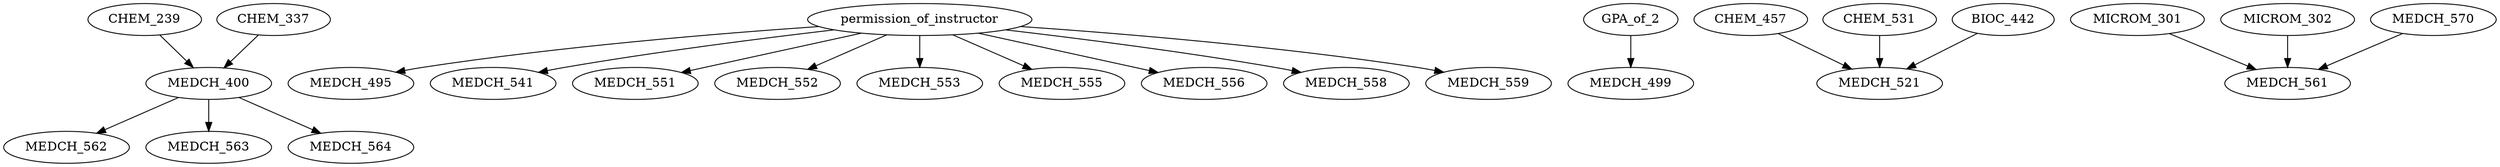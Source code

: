 digraph G {
    edge [color=black];
    CHEM_239 -> MEDCH_400;
    CHEM_337 -> MEDCH_400;
    edge [color=black];
    permission_of_instructor -> MEDCH_495;
    edge [color=black];
    GPA_of_2 -> MEDCH_499;
    edge [color=black];
    CHEM_457 -> MEDCH_521;
    CHEM_531 -> MEDCH_521;
    BIOC_442 -> MEDCH_521;
    edge [color=black];
    permission_of_instructor -> MEDCH_541;
    edge [color=black];
    permission_of_instructor -> MEDCH_551;
    edge [color=black];
    permission_of_instructor -> MEDCH_552;
    edge [color=black];
    permission_of_instructor -> MEDCH_553;
    edge [color=black];
    permission_of_instructor -> MEDCH_555;
    edge [color=black];
    permission_of_instructor -> MEDCH_556;
    edge [color=black];
    permission_of_instructor -> MEDCH_558;
    edge [color=black];
    permission_of_instructor -> MEDCH_559;
    edge [color=black];
    MICROM_301 -> MEDCH_561;
    MICROM_302 -> MEDCH_561;
    MEDCH_570 -> MEDCH_561;
    edge [color=black];
    MEDCH_400 -> MEDCH_562;
    edge [color=black];
    MEDCH_400 -> MEDCH_563;
    edge [color=black];
    MEDCH_400 -> MEDCH_564;
}
